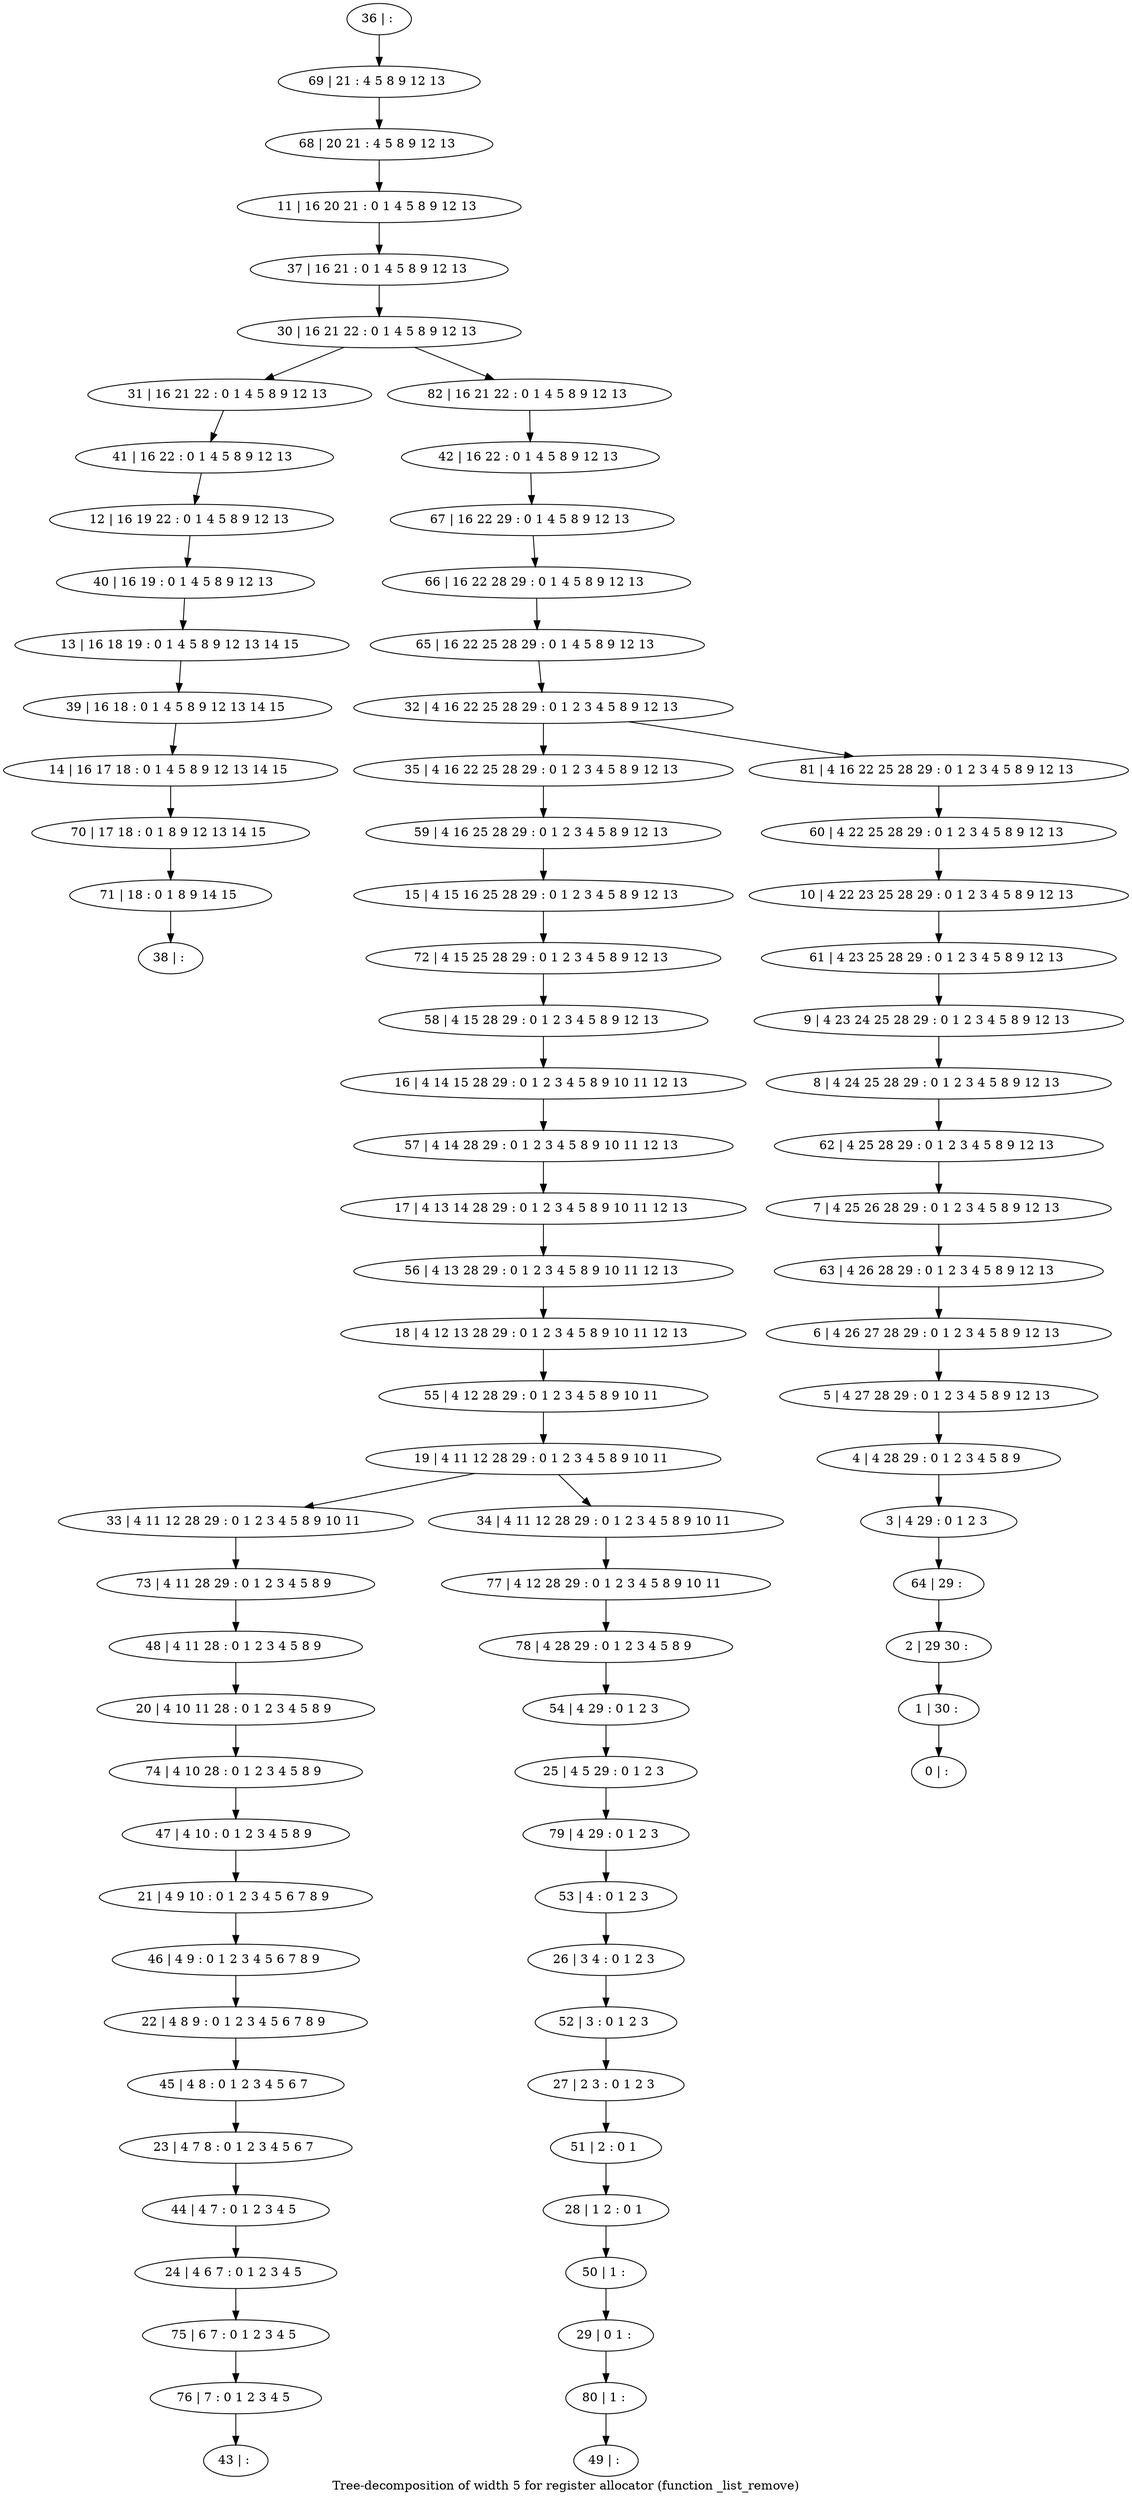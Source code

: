 digraph G {
graph [label="Tree-decomposition of width 5 for register allocator (function _list_remove)"]
0[label="0 | : "];
1[label="1 | 30 : "];
2[label="2 | 29 30 : "];
3[label="3 | 4 29 : 0 1 2 3 "];
4[label="4 | 4 28 29 : 0 1 2 3 4 5 8 9 "];
5[label="5 | 4 27 28 29 : 0 1 2 3 4 5 8 9 12 13 "];
6[label="6 | 4 26 27 28 29 : 0 1 2 3 4 5 8 9 12 13 "];
7[label="7 | 4 25 26 28 29 : 0 1 2 3 4 5 8 9 12 13 "];
8[label="8 | 4 24 25 28 29 : 0 1 2 3 4 5 8 9 12 13 "];
9[label="9 | 4 23 24 25 28 29 : 0 1 2 3 4 5 8 9 12 13 "];
10[label="10 | 4 22 23 25 28 29 : 0 1 2 3 4 5 8 9 12 13 "];
11[label="11 | 16 20 21 : 0 1 4 5 8 9 12 13 "];
12[label="12 | 16 19 22 : 0 1 4 5 8 9 12 13 "];
13[label="13 | 16 18 19 : 0 1 4 5 8 9 12 13 14 15 "];
14[label="14 | 16 17 18 : 0 1 4 5 8 9 12 13 14 15 "];
15[label="15 | 4 15 16 25 28 29 : 0 1 2 3 4 5 8 9 12 13 "];
16[label="16 | 4 14 15 28 29 : 0 1 2 3 4 5 8 9 10 11 12 13 "];
17[label="17 | 4 13 14 28 29 : 0 1 2 3 4 5 8 9 10 11 12 13 "];
18[label="18 | 4 12 13 28 29 : 0 1 2 3 4 5 8 9 10 11 12 13 "];
19[label="19 | 4 11 12 28 29 : 0 1 2 3 4 5 8 9 10 11 "];
20[label="20 | 4 10 11 28 : 0 1 2 3 4 5 8 9 "];
21[label="21 | 4 9 10 : 0 1 2 3 4 5 6 7 8 9 "];
22[label="22 | 4 8 9 : 0 1 2 3 4 5 6 7 8 9 "];
23[label="23 | 4 7 8 : 0 1 2 3 4 5 6 7 "];
24[label="24 | 4 6 7 : 0 1 2 3 4 5 "];
25[label="25 | 4 5 29 : 0 1 2 3 "];
26[label="26 | 3 4 : 0 1 2 3 "];
27[label="27 | 2 3 : 0 1 2 3 "];
28[label="28 | 1 2 : 0 1 "];
29[label="29 | 0 1 : "];
30[label="30 | 16 21 22 : 0 1 4 5 8 9 12 13 "];
31[label="31 | 16 21 22 : 0 1 4 5 8 9 12 13 "];
32[label="32 | 4 16 22 25 28 29 : 0 1 2 3 4 5 8 9 12 13 "];
33[label="33 | 4 11 12 28 29 : 0 1 2 3 4 5 8 9 10 11 "];
34[label="34 | 4 11 12 28 29 : 0 1 2 3 4 5 8 9 10 11 "];
35[label="35 | 4 16 22 25 28 29 : 0 1 2 3 4 5 8 9 12 13 "];
36[label="36 | : "];
37[label="37 | 16 21 : 0 1 4 5 8 9 12 13 "];
38[label="38 | : "];
39[label="39 | 16 18 : 0 1 4 5 8 9 12 13 14 15 "];
40[label="40 | 16 19 : 0 1 4 5 8 9 12 13 "];
41[label="41 | 16 22 : 0 1 4 5 8 9 12 13 "];
42[label="42 | 16 22 : 0 1 4 5 8 9 12 13 "];
43[label="43 | : "];
44[label="44 | 4 7 : 0 1 2 3 4 5 "];
45[label="45 | 4 8 : 0 1 2 3 4 5 6 7 "];
46[label="46 | 4 9 : 0 1 2 3 4 5 6 7 8 9 "];
47[label="47 | 4 10 : 0 1 2 3 4 5 8 9 "];
48[label="48 | 4 11 28 : 0 1 2 3 4 5 8 9 "];
49[label="49 | : "];
50[label="50 | 1 : "];
51[label="51 | 2 : 0 1 "];
52[label="52 | 3 : 0 1 2 3 "];
53[label="53 | 4 : 0 1 2 3 "];
54[label="54 | 4 29 : 0 1 2 3 "];
55[label="55 | 4 12 28 29 : 0 1 2 3 4 5 8 9 10 11 "];
56[label="56 | 4 13 28 29 : 0 1 2 3 4 5 8 9 10 11 12 13 "];
57[label="57 | 4 14 28 29 : 0 1 2 3 4 5 8 9 10 11 12 13 "];
58[label="58 | 4 15 28 29 : 0 1 2 3 4 5 8 9 12 13 "];
59[label="59 | 4 16 25 28 29 : 0 1 2 3 4 5 8 9 12 13 "];
60[label="60 | 4 22 25 28 29 : 0 1 2 3 4 5 8 9 12 13 "];
61[label="61 | 4 23 25 28 29 : 0 1 2 3 4 5 8 9 12 13 "];
62[label="62 | 4 25 28 29 : 0 1 2 3 4 5 8 9 12 13 "];
63[label="63 | 4 26 28 29 : 0 1 2 3 4 5 8 9 12 13 "];
64[label="64 | 29 : "];
65[label="65 | 16 22 25 28 29 : 0 1 4 5 8 9 12 13 "];
66[label="66 | 16 22 28 29 : 0 1 4 5 8 9 12 13 "];
67[label="67 | 16 22 29 : 0 1 4 5 8 9 12 13 "];
68[label="68 | 20 21 : 4 5 8 9 12 13 "];
69[label="69 | 21 : 4 5 8 9 12 13 "];
70[label="70 | 17 18 : 0 1 8 9 12 13 14 15 "];
71[label="71 | 18 : 0 1 8 9 14 15 "];
72[label="72 | 4 15 25 28 29 : 0 1 2 3 4 5 8 9 12 13 "];
73[label="73 | 4 11 28 29 : 0 1 2 3 4 5 8 9 "];
74[label="74 | 4 10 28 : 0 1 2 3 4 5 8 9 "];
75[label="75 | 6 7 : 0 1 2 3 4 5 "];
76[label="76 | 7 : 0 1 2 3 4 5 "];
77[label="77 | 4 12 28 29 : 0 1 2 3 4 5 8 9 10 11 "];
78[label="78 | 4 28 29 : 0 1 2 3 4 5 8 9 "];
79[label="79 | 4 29 : 0 1 2 3 "];
80[label="80 | 1 : "];
81[label="81 | 4 16 22 25 28 29 : 0 1 2 3 4 5 8 9 12 13 "];
82[label="82 | 16 21 22 : 0 1 4 5 8 9 12 13 "];
19->33 ;
19->34 ;
39->14 ;
13->39 ;
40->13 ;
12->40 ;
41->12 ;
31->41 ;
44->24 ;
23->44 ;
45->23 ;
22->45 ;
46->22 ;
21->46 ;
47->21 ;
48->20 ;
50->29 ;
28->50 ;
51->28 ;
27->51 ;
52->27 ;
26->52 ;
53->26 ;
54->25 ;
55->19 ;
18->55 ;
56->18 ;
17->56 ;
57->17 ;
16->57 ;
58->16 ;
59->15 ;
35->59 ;
14->70 ;
71->38 ;
70->71 ;
72->58 ;
15->72 ;
73->48 ;
33->73 ;
74->47 ;
20->74 ;
24->75 ;
76->43 ;
75->76 ;
34->77 ;
78->54 ;
77->78 ;
79->53 ;
25->79 ;
80->49 ;
29->80 ;
36->69 ;
69->68 ;
68->11 ;
11->37 ;
37->30 ;
42->67 ;
67->66 ;
66->65 ;
65->32 ;
60->10 ;
10->61 ;
61->9 ;
9->8 ;
8->62 ;
62->7 ;
7->63 ;
63->6 ;
6->5 ;
5->4 ;
4->3 ;
3->64 ;
64->2 ;
2->1 ;
1->0 ;
81->60 ;
82->42 ;
32->35 ;
32->81 ;
30->31 ;
30->82 ;
}
